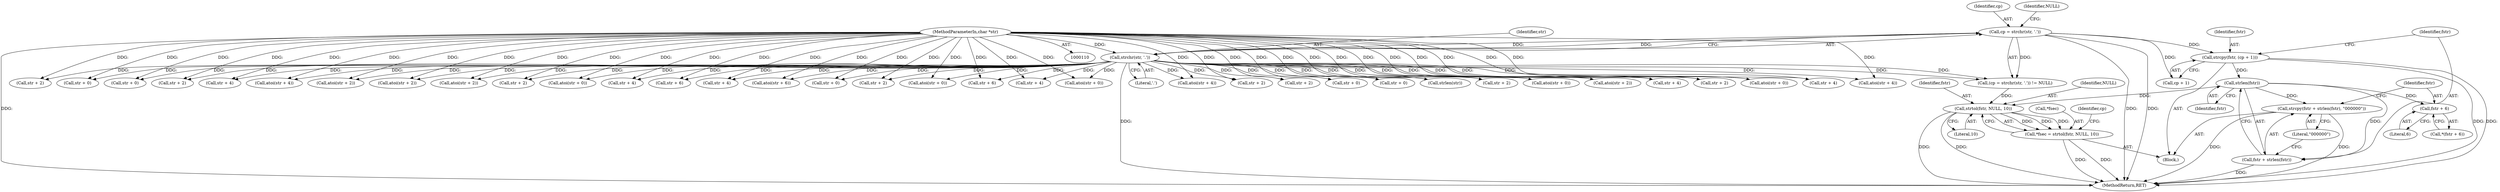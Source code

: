 digraph "1_postgres_4318daecc959886d001a6e79c6ea853e8b1dfb4b_0@API" {
"1000138" [label="(Call,strlen(fstr))"];
"1000130" [label="(Call,strcpy(fstr, (cp + 1)))"];
"1000122" [label="(Call,cp = strchr(str, '.'))"];
"1000124" [label="(Call,strchr(str, '.'))"];
"1000112" [label="(MethodParameterIn,char *str)"];
"1000135" [label="(Call,strcpy(fstr + strlen(fstr), \"000000\"))"];
"1000136" [label="(Call,fstr + strlen(fstr))"];
"1000143" [label="(Call,fstr + 6)"];
"1000150" [label="(Call,strtol(fstr, NULL, 10))"];
"1000147" [label="(Call,*fsec = strtol(fstr, NULL, 10))"];
"1000347" [label="(Call,str + 2)"];
"1000360" [label="(Call,atoi(str + 0))"];
"1000130" [label="(Call,strcpy(fstr, (cp + 1)))"];
"1000123" [label="(Identifier,cp)"];
"1000283" [label="(Call,atoi(str + 2))"];
"1000203" [label="(Call,str + 4)"];
"1000131" [label="(Identifier,fstr)"];
"1000386" [label="(Call,str + 2)"];
"1000302" [label="(Call,atoi(str + 0))"];
"1000145" [label="(Literal,6)"];
"1000333" [label="(Call,str + 4)"];
"1000332" [label="(Call,atoi(str + 4))"];
"1000140" [label="(Literal,\"000000\")"];
"1000142" [label="(Call,*(fstr + 6))"];
"1000232" [label="(Call,str + 4)"];
"1000183" [label="(Call,atoi(str + 6))"];
"1000212" [label="(Call,str + 0)"];
"1000189" [label="(Call,str + 6)"];
"1000237" [label="(Call,str + 4)"];
"1000352" [label="(Call,str + 2)"];
"1000137" [label="(Identifier,fstr)"];
"1000303" [label="(Call,str + 0)"];
"1000400" [label="(Call,str + 0)"];
"1000150" [label="(Call,strtol(fstr, NULL, 10))"];
"1000284" [label="(Call,str + 2)"];
"1000122" [label="(Call,cp = strchr(str, '.'))"];
"1000408" [label="(MethodReturn,RET)"];
"1000338" [label="(Call,str + 4)"];
"1000197" [label="(Call,atoi(str + 4))"];
"1000245" [label="(Call,atoi(str + 2))"];
"1000144" [label="(Identifier,fstr)"];
"1000124" [label="(Call,strchr(str, '.'))"];
"1000136" [label="(Call,fstr + strlen(fstr))"];
"1000143" [label="(Call,fstr + 6)"];
"1000346" [label="(Call,atoi(str + 2))"];
"1000385" [label="(Call,atoi(str + 2))"];
"1000126" [label="(Literal,'.')"];
"1000147" [label="(Call,*fsec = strtol(fstr, NULL, 10))"];
"1000391" [label="(Call,str + 2)"];
"1000152" [label="(Identifier,NULL)"];
"1000399" [label="(Call,atoi(str + 0))"];
"1000127" [label="(Identifier,NULL)"];
"1000148" [label="(Call,*fsec)"];
"1000125" [label="(Identifier,str)"];
"1000184" [label="(Call,str + 6)"];
"1000198" [label="(Call,str + 4)"];
"1000138" [label="(Call,strlen(fstr))"];
"1000132" [label="(Call,cp + 1)"];
"1000135" [label="(Call,strcpy(fstr + strlen(fstr), \"000000\"))"];
"1000289" [label="(Call,str + 2)"];
"1000128" [label="(Block,)"];
"1000259" [label="(Call,atoi(str + 0))"];
"1000112" [label="(MethodParameterIn,char *str)"];
"1000139" [label="(Identifier,fstr)"];
"1000211" [label="(Call,atoi(str + 0))"];
"1000153" [label="(Literal,10)"];
"1000231" [label="(Call,atoi(str + 4))"];
"1000156" [label="(Identifier,cp)"];
"1000246" [label="(Call,str + 2)"];
"1000251" [label="(Call,str + 2)"];
"1000151" [label="(Identifier,fstr)"];
"1000260" [label="(Call,str + 0)"];
"1000361" [label="(Call,str + 0)"];
"1000160" [label="(Call,strlen(str))"];
"1000121" [label="(Call,(cp = strchr(str, '.')) != NULL)"];
"1000138" -> "1000136"  [label="AST: "];
"1000138" -> "1000139"  [label="CFG: "];
"1000139" -> "1000138"  [label="AST: "];
"1000136" -> "1000138"  [label="CFG: "];
"1000138" -> "1000135"  [label="DDG: "];
"1000138" -> "1000136"  [label="DDG: "];
"1000130" -> "1000138"  [label="DDG: "];
"1000138" -> "1000143"  [label="DDG: "];
"1000138" -> "1000150"  [label="DDG: "];
"1000130" -> "1000128"  [label="AST: "];
"1000130" -> "1000132"  [label="CFG: "];
"1000131" -> "1000130"  [label="AST: "];
"1000132" -> "1000130"  [label="AST: "];
"1000137" -> "1000130"  [label="CFG: "];
"1000130" -> "1000408"  [label="DDG: "];
"1000130" -> "1000408"  [label="DDG: "];
"1000122" -> "1000130"  [label="DDG: "];
"1000122" -> "1000121"  [label="AST: "];
"1000122" -> "1000124"  [label="CFG: "];
"1000123" -> "1000122"  [label="AST: "];
"1000124" -> "1000122"  [label="AST: "];
"1000127" -> "1000122"  [label="CFG: "];
"1000122" -> "1000408"  [label="DDG: "];
"1000122" -> "1000408"  [label="DDG: "];
"1000122" -> "1000121"  [label="DDG: "];
"1000124" -> "1000122"  [label="DDG: "];
"1000124" -> "1000122"  [label="DDG: "];
"1000122" -> "1000132"  [label="DDG: "];
"1000124" -> "1000126"  [label="CFG: "];
"1000125" -> "1000124"  [label="AST: "];
"1000126" -> "1000124"  [label="AST: "];
"1000124" -> "1000408"  [label="DDG: "];
"1000124" -> "1000121"  [label="DDG: "];
"1000124" -> "1000121"  [label="DDG: "];
"1000112" -> "1000124"  [label="DDG: "];
"1000124" -> "1000160"  [label="DDG: "];
"1000124" -> "1000183"  [label="DDG: "];
"1000124" -> "1000184"  [label="DDG: "];
"1000124" -> "1000189"  [label="DDG: "];
"1000124" -> "1000197"  [label="DDG: "];
"1000124" -> "1000198"  [label="DDG: "];
"1000124" -> "1000203"  [label="DDG: "];
"1000124" -> "1000211"  [label="DDG: "];
"1000124" -> "1000212"  [label="DDG: "];
"1000124" -> "1000231"  [label="DDG: "];
"1000124" -> "1000232"  [label="DDG: "];
"1000124" -> "1000237"  [label="DDG: "];
"1000124" -> "1000245"  [label="DDG: "];
"1000124" -> "1000246"  [label="DDG: "];
"1000124" -> "1000251"  [label="DDG: "];
"1000124" -> "1000259"  [label="DDG: "];
"1000124" -> "1000260"  [label="DDG: "];
"1000124" -> "1000283"  [label="DDG: "];
"1000124" -> "1000284"  [label="DDG: "];
"1000124" -> "1000289"  [label="DDG: "];
"1000124" -> "1000302"  [label="DDG: "];
"1000124" -> "1000303"  [label="DDG: "];
"1000124" -> "1000332"  [label="DDG: "];
"1000124" -> "1000333"  [label="DDG: "];
"1000124" -> "1000338"  [label="DDG: "];
"1000124" -> "1000346"  [label="DDG: "];
"1000124" -> "1000347"  [label="DDG: "];
"1000124" -> "1000352"  [label="DDG: "];
"1000124" -> "1000360"  [label="DDG: "];
"1000124" -> "1000361"  [label="DDG: "];
"1000124" -> "1000385"  [label="DDG: "];
"1000124" -> "1000386"  [label="DDG: "];
"1000124" -> "1000391"  [label="DDG: "];
"1000124" -> "1000399"  [label="DDG: "];
"1000124" -> "1000400"  [label="DDG: "];
"1000112" -> "1000110"  [label="AST: "];
"1000112" -> "1000408"  [label="DDG: "];
"1000112" -> "1000160"  [label="DDG: "];
"1000112" -> "1000183"  [label="DDG: "];
"1000112" -> "1000184"  [label="DDG: "];
"1000112" -> "1000189"  [label="DDG: "];
"1000112" -> "1000197"  [label="DDG: "];
"1000112" -> "1000198"  [label="DDG: "];
"1000112" -> "1000203"  [label="DDG: "];
"1000112" -> "1000211"  [label="DDG: "];
"1000112" -> "1000212"  [label="DDG: "];
"1000112" -> "1000231"  [label="DDG: "];
"1000112" -> "1000232"  [label="DDG: "];
"1000112" -> "1000237"  [label="DDG: "];
"1000112" -> "1000245"  [label="DDG: "];
"1000112" -> "1000246"  [label="DDG: "];
"1000112" -> "1000251"  [label="DDG: "];
"1000112" -> "1000259"  [label="DDG: "];
"1000112" -> "1000260"  [label="DDG: "];
"1000112" -> "1000283"  [label="DDG: "];
"1000112" -> "1000284"  [label="DDG: "];
"1000112" -> "1000289"  [label="DDG: "];
"1000112" -> "1000302"  [label="DDG: "];
"1000112" -> "1000303"  [label="DDG: "];
"1000112" -> "1000332"  [label="DDG: "];
"1000112" -> "1000333"  [label="DDG: "];
"1000112" -> "1000338"  [label="DDG: "];
"1000112" -> "1000346"  [label="DDG: "];
"1000112" -> "1000347"  [label="DDG: "];
"1000112" -> "1000352"  [label="DDG: "];
"1000112" -> "1000360"  [label="DDG: "];
"1000112" -> "1000361"  [label="DDG: "];
"1000112" -> "1000385"  [label="DDG: "];
"1000112" -> "1000386"  [label="DDG: "];
"1000112" -> "1000391"  [label="DDG: "];
"1000112" -> "1000399"  [label="DDG: "];
"1000112" -> "1000400"  [label="DDG: "];
"1000135" -> "1000128"  [label="AST: "];
"1000135" -> "1000140"  [label="CFG: "];
"1000136" -> "1000135"  [label="AST: "];
"1000140" -> "1000135"  [label="AST: "];
"1000144" -> "1000135"  [label="CFG: "];
"1000135" -> "1000408"  [label="DDG: "];
"1000135" -> "1000408"  [label="DDG: "];
"1000137" -> "1000136"  [label="AST: "];
"1000140" -> "1000136"  [label="CFG: "];
"1000136" -> "1000408"  [label="DDG: "];
"1000143" -> "1000142"  [label="AST: "];
"1000143" -> "1000145"  [label="CFG: "];
"1000144" -> "1000143"  [label="AST: "];
"1000145" -> "1000143"  [label="AST: "];
"1000142" -> "1000143"  [label="CFG: "];
"1000150" -> "1000147"  [label="AST: "];
"1000150" -> "1000153"  [label="CFG: "];
"1000151" -> "1000150"  [label="AST: "];
"1000152" -> "1000150"  [label="AST: "];
"1000153" -> "1000150"  [label="AST: "];
"1000147" -> "1000150"  [label="CFG: "];
"1000150" -> "1000408"  [label="DDG: "];
"1000150" -> "1000408"  [label="DDG: "];
"1000150" -> "1000147"  [label="DDG: "];
"1000150" -> "1000147"  [label="DDG: "];
"1000150" -> "1000147"  [label="DDG: "];
"1000121" -> "1000150"  [label="DDG: "];
"1000147" -> "1000128"  [label="AST: "];
"1000148" -> "1000147"  [label="AST: "];
"1000156" -> "1000147"  [label="CFG: "];
"1000147" -> "1000408"  [label="DDG: "];
"1000147" -> "1000408"  [label="DDG: "];
}
